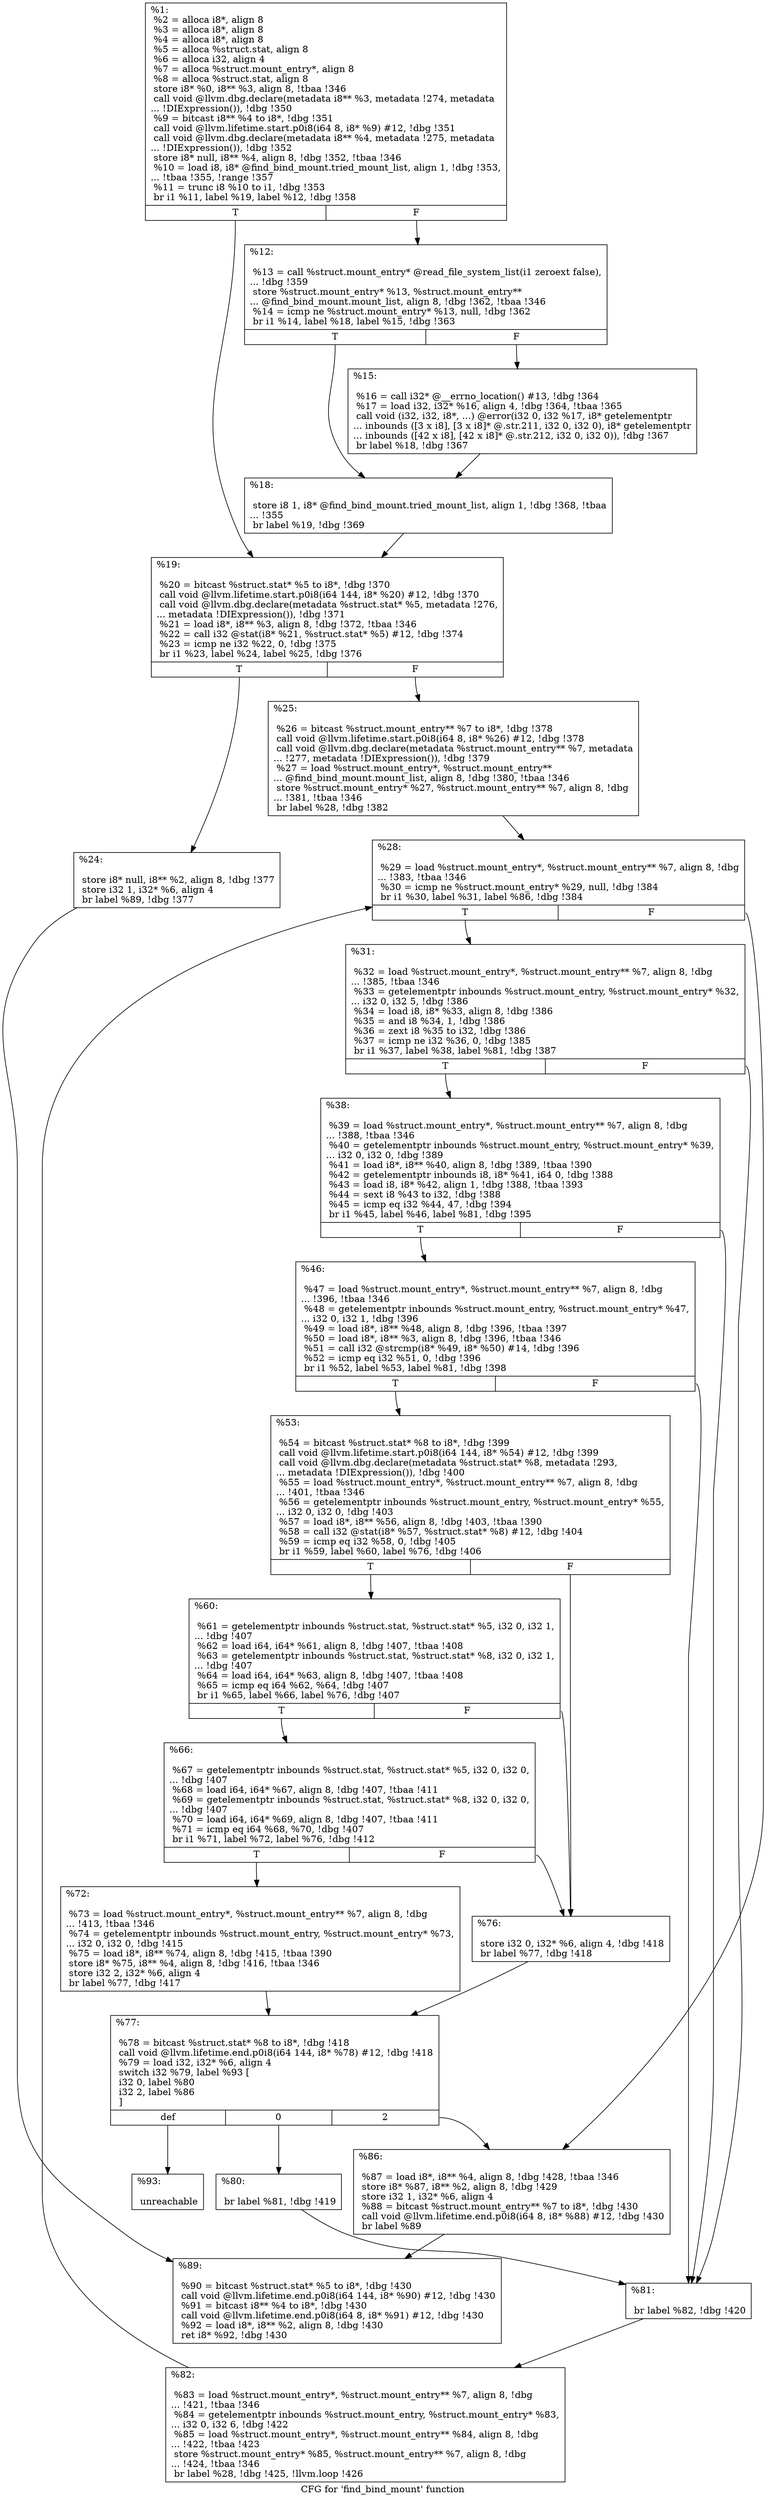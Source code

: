 digraph "CFG for 'find_bind_mount' function" {
	label="CFG for 'find_bind_mount' function";

	Node0x138ff10 [shape=record,label="{%1:\l  %2 = alloca i8*, align 8\l  %3 = alloca i8*, align 8\l  %4 = alloca i8*, align 8\l  %5 = alloca %struct.stat, align 8\l  %6 = alloca i32, align 4\l  %7 = alloca %struct.mount_entry*, align 8\l  %8 = alloca %struct.stat, align 8\l  store i8* %0, i8** %3, align 8, !tbaa !346\l  call void @llvm.dbg.declare(metadata i8** %3, metadata !274, metadata\l... !DIExpression()), !dbg !350\l  %9 = bitcast i8** %4 to i8*, !dbg !351\l  call void @llvm.lifetime.start.p0i8(i64 8, i8* %9) #12, !dbg !351\l  call void @llvm.dbg.declare(metadata i8** %4, metadata !275, metadata\l... !DIExpression()), !dbg !352\l  store i8* null, i8** %4, align 8, !dbg !352, !tbaa !346\l  %10 = load i8, i8* @find_bind_mount.tried_mount_list, align 1, !dbg !353,\l... !tbaa !355, !range !357\l  %11 = trunc i8 %10 to i1, !dbg !353\l  br i1 %11, label %19, label %12, !dbg !358\l|{<s0>T|<s1>F}}"];
	Node0x138ff10:s0 -> Node0x1390080;
	Node0x138ff10:s1 -> Node0x138ff90;
	Node0x138ff90 [shape=record,label="{%12:\l\l  %13 = call %struct.mount_entry* @read_file_system_list(i1 zeroext false),\l... !dbg !359\l  store %struct.mount_entry* %13, %struct.mount_entry**\l... @find_bind_mount.mount_list, align 8, !dbg !362, !tbaa !346\l  %14 = icmp ne %struct.mount_entry* %13, null, !dbg !362\l  br i1 %14, label %18, label %15, !dbg !363\l|{<s0>T|<s1>F}}"];
	Node0x138ff90:s0 -> Node0x1390030;
	Node0x138ff90:s1 -> Node0x138ffe0;
	Node0x138ffe0 [shape=record,label="{%15:\l\l  %16 = call i32* @__errno_location() #13, !dbg !364\l  %17 = load i32, i32* %16, align 4, !dbg !364, !tbaa !365\l  call void (i32, i32, i8*, ...) @error(i32 0, i32 %17, i8* getelementptr\l... inbounds ([3 x i8], [3 x i8]* @.str.211, i32 0, i32 0), i8* getelementptr\l... inbounds ([42 x i8], [42 x i8]* @.str.212, i32 0, i32 0)), !dbg !367\l  br label %18, !dbg !367\l}"];
	Node0x138ffe0 -> Node0x1390030;
	Node0x1390030 [shape=record,label="{%18:\l\l  store i8 1, i8* @find_bind_mount.tried_mount_list, align 1, !dbg !368, !tbaa\l... !355\l  br label %19, !dbg !369\l}"];
	Node0x1390030 -> Node0x1390080;
	Node0x1390080 [shape=record,label="{%19:\l\l  %20 = bitcast %struct.stat* %5 to i8*, !dbg !370\l  call void @llvm.lifetime.start.p0i8(i64 144, i8* %20) #12, !dbg !370\l  call void @llvm.dbg.declare(metadata %struct.stat* %5, metadata !276,\l... metadata !DIExpression()), !dbg !371\l  %21 = load i8*, i8** %3, align 8, !dbg !372, !tbaa !346\l  %22 = call i32 @stat(i8* %21, %struct.stat* %5) #12, !dbg !374\l  %23 = icmp ne i32 %22, 0, !dbg !375\l  br i1 %23, label %24, label %25, !dbg !376\l|{<s0>T|<s1>F}}"];
	Node0x1390080:s0 -> Node0x13900d0;
	Node0x1390080:s1 -> Node0x1390120;
	Node0x13900d0 [shape=record,label="{%24:\l\l  store i8* null, i8** %2, align 8, !dbg !377\l  store i32 1, i32* %6, align 4\l  br label %89, !dbg !377\l}"];
	Node0x13900d0 -> Node0x13905d0;
	Node0x1390120 [shape=record,label="{%25:\l\l  %26 = bitcast %struct.mount_entry** %7 to i8*, !dbg !378\l  call void @llvm.lifetime.start.p0i8(i64 8, i8* %26) #12, !dbg !378\l  call void @llvm.dbg.declare(metadata %struct.mount_entry** %7, metadata\l... !277, metadata !DIExpression()), !dbg !379\l  %27 = load %struct.mount_entry*, %struct.mount_entry**\l... @find_bind_mount.mount_list, align 8, !dbg !380, !tbaa !346\l  store %struct.mount_entry* %27, %struct.mount_entry** %7, align 8, !dbg\l... !381, !tbaa !346\l  br label %28, !dbg !382\l}"];
	Node0x1390120 -> Node0x1390170;
	Node0x1390170 [shape=record,label="{%28:\l\l  %29 = load %struct.mount_entry*, %struct.mount_entry** %7, align 8, !dbg\l... !383, !tbaa !346\l  %30 = icmp ne %struct.mount_entry* %29, null, !dbg !384\l  br i1 %30, label %31, label %86, !dbg !384\l|{<s0>T|<s1>F}}"];
	Node0x1390170:s0 -> Node0x13901c0;
	Node0x1390170:s1 -> Node0x1390580;
	Node0x13901c0 [shape=record,label="{%31:\l\l  %32 = load %struct.mount_entry*, %struct.mount_entry** %7, align 8, !dbg\l... !385, !tbaa !346\l  %33 = getelementptr inbounds %struct.mount_entry, %struct.mount_entry* %32,\l... i32 0, i32 5, !dbg !386\l  %34 = load i8, i8* %33, align 8, !dbg !386\l  %35 = and i8 %34, 1, !dbg !386\l  %36 = zext i8 %35 to i32, !dbg !386\l  %37 = icmp ne i32 %36, 0, !dbg !385\l  br i1 %37, label %38, label %81, !dbg !387\l|{<s0>T|<s1>F}}"];
	Node0x13901c0:s0 -> Node0x1390210;
	Node0x13901c0:s1 -> Node0x13904e0;
	Node0x1390210 [shape=record,label="{%38:\l\l  %39 = load %struct.mount_entry*, %struct.mount_entry** %7, align 8, !dbg\l... !388, !tbaa !346\l  %40 = getelementptr inbounds %struct.mount_entry, %struct.mount_entry* %39,\l... i32 0, i32 0, !dbg !389\l  %41 = load i8*, i8** %40, align 8, !dbg !389, !tbaa !390\l  %42 = getelementptr inbounds i8, i8* %41, i64 0, !dbg !388\l  %43 = load i8, i8* %42, align 1, !dbg !388, !tbaa !393\l  %44 = sext i8 %43 to i32, !dbg !388\l  %45 = icmp eq i32 %44, 47, !dbg !394\l  br i1 %45, label %46, label %81, !dbg !395\l|{<s0>T|<s1>F}}"];
	Node0x1390210:s0 -> Node0x1390260;
	Node0x1390210:s1 -> Node0x13904e0;
	Node0x1390260 [shape=record,label="{%46:\l\l  %47 = load %struct.mount_entry*, %struct.mount_entry** %7, align 8, !dbg\l... !396, !tbaa !346\l  %48 = getelementptr inbounds %struct.mount_entry, %struct.mount_entry* %47,\l... i32 0, i32 1, !dbg !396\l  %49 = load i8*, i8** %48, align 8, !dbg !396, !tbaa !397\l  %50 = load i8*, i8** %3, align 8, !dbg !396, !tbaa !346\l  %51 = call i32 @strcmp(i8* %49, i8* %50) #14, !dbg !396\l  %52 = icmp eq i32 %51, 0, !dbg !396\l  br i1 %52, label %53, label %81, !dbg !398\l|{<s0>T|<s1>F}}"];
	Node0x1390260:s0 -> Node0x13902b0;
	Node0x1390260:s1 -> Node0x13904e0;
	Node0x13902b0 [shape=record,label="{%53:\l\l  %54 = bitcast %struct.stat* %8 to i8*, !dbg !399\l  call void @llvm.lifetime.start.p0i8(i64 144, i8* %54) #12, !dbg !399\l  call void @llvm.dbg.declare(metadata %struct.stat* %8, metadata !293,\l... metadata !DIExpression()), !dbg !400\l  %55 = load %struct.mount_entry*, %struct.mount_entry** %7, align 8, !dbg\l... !401, !tbaa !346\l  %56 = getelementptr inbounds %struct.mount_entry, %struct.mount_entry* %55,\l... i32 0, i32 0, !dbg !403\l  %57 = load i8*, i8** %56, align 8, !dbg !403, !tbaa !390\l  %58 = call i32 @stat(i8* %57, %struct.stat* %8) #12, !dbg !404\l  %59 = icmp eq i32 %58, 0, !dbg !405\l  br i1 %59, label %60, label %76, !dbg !406\l|{<s0>T|<s1>F}}"];
	Node0x13902b0:s0 -> Node0x1390300;
	Node0x13902b0:s1 -> Node0x13903f0;
	Node0x1390300 [shape=record,label="{%60:\l\l  %61 = getelementptr inbounds %struct.stat, %struct.stat* %5, i32 0, i32 1,\l... !dbg !407\l  %62 = load i64, i64* %61, align 8, !dbg !407, !tbaa !408\l  %63 = getelementptr inbounds %struct.stat, %struct.stat* %8, i32 0, i32 1,\l... !dbg !407\l  %64 = load i64, i64* %63, align 8, !dbg !407, !tbaa !408\l  %65 = icmp eq i64 %62, %64, !dbg !407\l  br i1 %65, label %66, label %76, !dbg !407\l|{<s0>T|<s1>F}}"];
	Node0x1390300:s0 -> Node0x1390350;
	Node0x1390300:s1 -> Node0x13903f0;
	Node0x1390350 [shape=record,label="{%66:\l\l  %67 = getelementptr inbounds %struct.stat, %struct.stat* %5, i32 0, i32 0,\l... !dbg !407\l  %68 = load i64, i64* %67, align 8, !dbg !407, !tbaa !411\l  %69 = getelementptr inbounds %struct.stat, %struct.stat* %8, i32 0, i32 0,\l... !dbg !407\l  %70 = load i64, i64* %69, align 8, !dbg !407, !tbaa !411\l  %71 = icmp eq i64 %68, %70, !dbg !407\l  br i1 %71, label %72, label %76, !dbg !412\l|{<s0>T|<s1>F}}"];
	Node0x1390350:s0 -> Node0x13903a0;
	Node0x1390350:s1 -> Node0x13903f0;
	Node0x13903a0 [shape=record,label="{%72:\l\l  %73 = load %struct.mount_entry*, %struct.mount_entry** %7, align 8, !dbg\l... !413, !tbaa !346\l  %74 = getelementptr inbounds %struct.mount_entry, %struct.mount_entry* %73,\l... i32 0, i32 0, !dbg !415\l  %75 = load i8*, i8** %74, align 8, !dbg !415, !tbaa !390\l  store i8* %75, i8** %4, align 8, !dbg !416, !tbaa !346\l  store i32 2, i32* %6, align 4\l  br label %77, !dbg !417\l}"];
	Node0x13903a0 -> Node0x1390440;
	Node0x13903f0 [shape=record,label="{%76:\l\l  store i32 0, i32* %6, align 4, !dbg !418\l  br label %77, !dbg !418\l}"];
	Node0x13903f0 -> Node0x1390440;
	Node0x1390440 [shape=record,label="{%77:\l\l  %78 = bitcast %struct.stat* %8 to i8*, !dbg !418\l  call void @llvm.lifetime.end.p0i8(i64 144, i8* %78) #12, !dbg !418\l  %79 = load i32, i32* %6, align 4\l  switch i32 %79, label %93 [\l    i32 0, label %80\l    i32 2, label %86\l  ]\l|{<s0>def|<s1>0|<s2>2}}"];
	Node0x1390440:s0 -> Node0x1390620;
	Node0x1390440:s1 -> Node0x1390490;
	Node0x1390440:s2 -> Node0x1390580;
	Node0x1390490 [shape=record,label="{%80:\l\l  br label %81, !dbg !419\l}"];
	Node0x1390490 -> Node0x13904e0;
	Node0x13904e0 [shape=record,label="{%81:\l\l  br label %82, !dbg !420\l}"];
	Node0x13904e0 -> Node0x1390530;
	Node0x1390530 [shape=record,label="{%82:\l\l  %83 = load %struct.mount_entry*, %struct.mount_entry** %7, align 8, !dbg\l... !421, !tbaa !346\l  %84 = getelementptr inbounds %struct.mount_entry, %struct.mount_entry* %83,\l... i32 0, i32 6, !dbg !422\l  %85 = load %struct.mount_entry*, %struct.mount_entry** %84, align 8, !dbg\l... !422, !tbaa !423\l  store %struct.mount_entry* %85, %struct.mount_entry** %7, align 8, !dbg\l... !424, !tbaa !346\l  br label %28, !dbg !425, !llvm.loop !426\l}"];
	Node0x1390530 -> Node0x1390170;
	Node0x1390580 [shape=record,label="{%86:\l\l  %87 = load i8*, i8** %4, align 8, !dbg !428, !tbaa !346\l  store i8* %87, i8** %2, align 8, !dbg !429\l  store i32 1, i32* %6, align 4\l  %88 = bitcast %struct.mount_entry** %7 to i8*, !dbg !430\l  call void @llvm.lifetime.end.p0i8(i64 8, i8* %88) #12, !dbg !430\l  br label %89\l}"];
	Node0x1390580 -> Node0x13905d0;
	Node0x13905d0 [shape=record,label="{%89:\l\l  %90 = bitcast %struct.stat* %5 to i8*, !dbg !430\l  call void @llvm.lifetime.end.p0i8(i64 144, i8* %90) #12, !dbg !430\l  %91 = bitcast i8** %4 to i8*, !dbg !430\l  call void @llvm.lifetime.end.p0i8(i64 8, i8* %91) #12, !dbg !430\l  %92 = load i8*, i8** %2, align 8, !dbg !430\l  ret i8* %92, !dbg !430\l}"];
	Node0x1390620 [shape=record,label="{%93:\l\l  unreachable\l}"];
}
